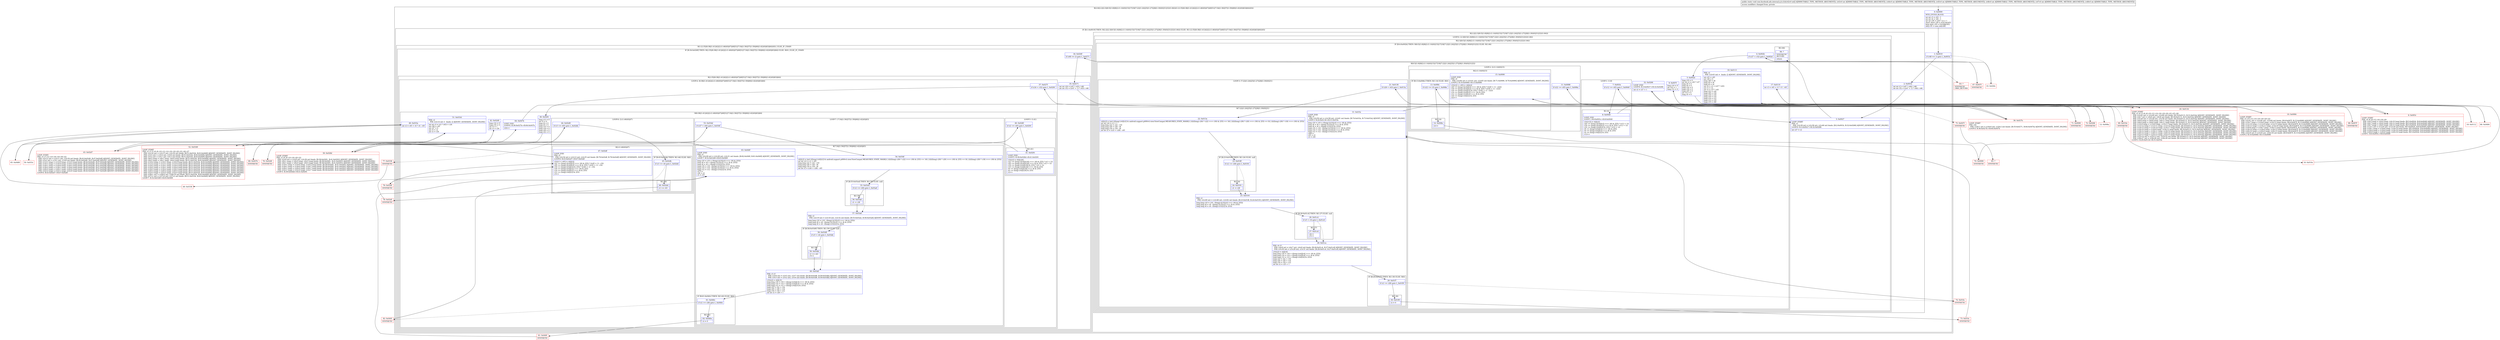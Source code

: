 digraph "CFG forcom.facebook.ads.internal.q.b.d.b([IIIIIII)V" {
subgraph cluster_Region_2024480217 {
label = "R(2:0|(2:2|(2:3|(8:5|(1:8)|9|(2:(1:14)(0)|15)|17|19|(7:22|(1:24)|25|(1:27)|28|(1:30)(0)|31)|32)(1:84)))(1:(2:35|(8:38|(1:41)|42|(2:(1:46)(0)|47)|49|51|(7:54|(1:56)|57|(1:59)|60|(1:62)(0)|63)|64))(0)))";
node [shape=record,color=blue];
Node_0 [shape=record,label="{0\:\ 0x0000|MTH_ENTER_BLOCK\l|int int r3 = r43 \- 1\lint int r4 = r44 \- 1\lint int r28 = (r45 * 2) + 1\lshort short r29 = f1415a[r45]\lbyte byte r30 = f1416b[r45]\lint[] r31 = new int[r28]\l}"];
subgraph cluster_IfRegion_1033222446 {
label = "IF [B:1:0x0019] THEN: R(2:2|(2:3|(8:5|(1:8)|9|(2:(1:14)(0)|15)|17|19|(7:22|(1:24)|25|(1:27)|28|(1:30)(0)|31)|32)(1:84))) ELSE: R(1:(2:35|(8:38|(1:41)|42|(2:(1:46)(0)|47)|49|51|(7:54|(1:56)|57|(1:59)|60|(1:62)(0)|63)|64))(0))";
node [shape=record,color=blue];
Node_1 [shape=record,label="{1\:\ 0x0019|if (r48 == 1) goto L_0x001b\l}"];
subgraph cluster_Region_1833885787 {
label = "R(2:2|(2:3|(8:5|(1:8)|9|(2:(1:14)(0)|15)|17|19|(7:22|(1:24)|25|(1:27)|28|(1:30)(0)|31)|32)(1:84)))";
node [shape=record,color=blue];
Node_2 [shape=record,label="{2\:\ 0x001b|int int r2 = (r47 * r44) \/ r46\lint int r32 = ((r47 + 1) * r44) \/ r46\l}"];
subgraph cluster_LoopRegion_1713384842 {
label = "LOOP:0: (2:3|(8:5|(1:8)|9|(2:(1:14)(0)|15)|17|19|(7:22|(1:24)|25|(1:27)|28|(1:30)(0)|31)|32)(1:84))";
node [shape=record,color=blue];
subgraph cluster_Region_838289213 {
label = "R(2:3|(8:5|(1:8)|9|(2:(1:14)(0)|15)|17|19|(7:22|(1:24)|25|(1:27)|28|(1:30)(0)|31)|32)(1:84))";
node [shape=record,color=blue];
Node_3 [shape=record,label="{3\:\ 0x0027|LOOP_START\lPHI: r2 \l  PHI: (r2v39 int) = (r2v38 int), (r2v46 int) binds: [B:2:0x001b, B:32:0x0266] A[DONT_GENERATE, DONT_INLINE]\lLOOP:0: B:3:0x0027\-\>B:32:0x0266\l|int r27 = r2\l}"];
subgraph cluster_IfRegion_1022441219 {
label = "IF [B:4:0x002b] THEN: R(8:5|(1:8)|9|(2:(1:14)(0)|15)|17|19|(7:22|(1:24)|25|(1:27)|28|(1:30)(0)|31)|32) ELSE: R(1:84)";
node [shape=record,color=blue];
Node_4 [shape=record,label="{4\:\ 0x002b|if (r27 \< r32) goto L_0x002d\l}"];
subgraph cluster_Region_173569443 {
label = "R(8:5|(1:8)|9|(2:(1:14)(0)|15)|17|19|(7:22|(1:24)|25|(1:27)|28|(1:30)(0)|31)|32)";
node [shape=record,color=blue];
Node_5 [shape=record,label="{5\:\ 0x002d|long r10 = 0\lint int r2 = r43 * r27\llong r6 = 0\llong r8 = 0\llong r16 = 0\llong r18 = 0\llong r20 = 0\lint r12 = 0\llong r4 = 0\l}"];
subgraph cluster_LoopRegion_1497278287 {
label = "LOOP:1: (1:8)";
node [shape=record,color=blue];
Node_7 [shape=record,label="{7\:\ 0x003e|if (r12 \<= r45) goto L_0x0040\l}"];
subgraph cluster_Region_1865265287 {
label = "R(1:8)";
node [shape=record,color=blue];
Node_8 [shape=record,label="{8\:\ 0x0040|LOOP_END\lLOOP:1: B:6:0x003c\-\>B:8:0x0040\l|r31[r12] = r42[r2]\lr20 += (long) (((r42[r2] \>\>\> 16) & 255) * (r12 + 1))\lr18 += (long) (((r42[r2] \>\>\> 8) & 255) * (r12 + 1))\lr16 += (long) ((r42[r2] & 255) * (r12 + 1))\lr8 += (long) ((r42[r2] \>\>\> 16) & 255)\lr6 += (long) ((r42[r2] \>\>\> 8) & 255)\lr4 += (long) (r42[r2] & 255)\lr12++\l}"];
}
}
Node_9 [shape=record,label="{9\:\ 0x007f|long r14 = 0\lint r22 = 1\llong r12 = 0\l}"];
subgraph cluster_LoopRegion_1392233978 {
label = "LOOP:2: (2:(1:14)(0)|15)";
node [shape=record,color=blue];
Node_11 [shape=record,label="{11\:\ 0x0088|if (r22 \<= r45) goto L_0x008a\l}"];
subgraph cluster_Region_1287703245 {
label = "R(2:(1:14)(0)|15)";
node [shape=record,color=blue];
subgraph cluster_IfRegion_1021396709 {
label = "IF [B:13:0x008c] THEN: R(1:14) ELSE: R(0)";
node [shape=record,color=blue];
Node_13 [shape=record,label="{13\:\ 0x008c|if (r22 \<= r3) goto L_0x008e\l}"];
subgraph cluster_Region_1130945345 {
label = "R(1:14)";
node [shape=record,color=blue];
Node_14 [shape=record,label="{14\:\ 0x008e|r2++\l}"];
}
subgraph cluster_Region_1134503915 {
label = "R(0)";
node [shape=record,color=blue];
}
}
Node_15 [shape=record,label="{15\:\ 0x0090|LOOP_END\lPHI: r2 \l  PHI: (r2v64 int) = (r2v41 int), (r2v65 int) binds: [B:71:0x0090, B:70:0x0090] A[DONT_GENERATE, DONT_INLINE]\lLOOP:2: B:10:0x0084\-\>B:15:0x0090\l|r31[r22 + r45] = r42[r2]\lr20 += (long) (((r42[r2] \>\>\> 16) & 255) * ((r45 + 1) \- r22))\lr18 += (long) (((r42[r2] \>\>\> 8) & 255) * ((r45 + 1) \- r22))\lr16 += (long) ((r42[r2] & 255) * ((r45 + 1) \- r22))\lr14 += (long) ((r42[r2] \>\>\> 16) & 255)\lr12 += (long) ((r42[r2] \>\>\> 8) & 255)\lr10 += (long) (r42[r2] & 255)\lr22++\l}"];
}
}
Node_17 [shape=record,label="{17\:\ 0x0110|int r2 = r45 \> r3 ? r3 : r45\l}"];
Node_19 [shape=record,label="{19\:\ 0x0113|PHI: r2 \l  PHI: (r2v43 int) =  binds: [] A[DONT_GENERATE, DONT_INLINE]\l|int r25 = r45\lint r26 = 0\llong r40 = r8\llong r8 = r6\llong r6 = r4\lint r4 = r2 + (r27 * r43)\lint r5 = r2\lint r2 = r27 * r43\llong r22 = r20\llong r20 = r18\llong r18 = r16\llong r16 = r14\llong r14 = r12\llong r12 = r10\llong r10 = r40\l}"];
subgraph cluster_LoopRegion_1736941961 {
label = "LOOP:3: (7:22|(1:24)|25|(1:27)|28|(1:30)(0)|31)";
node [shape=record,color=blue];
Node_21 [shape=record,label="{21\:\ 0x0138|if (r26 \< r43) goto L_0x013a\l}"];
subgraph cluster_Region_2120783126 {
label = "R(7:22|(1:24)|25|(1:27)|28|(1:30)(0)|31)";
node [shape=record,color=blue];
Node_22 [shape=record,label="{22\:\ 0x013a|r42[r2] = (int) (((long) (r42[r2] & android.support.p000v4.view.ViewCompat.MEASURED_STATE_MASK)) \| ((((((long) r29) * r22) \>\>\> r30) & 255) \<\< 16) \| ((((((long) r29) * r20) \>\>\> r30) & 255) \<\< 8) \| (((((long) r29) * r18) \>\>\> r30) & 255))\lint int r24 = r2 + 1\llong long r22 = r22 \- r10\llong long r20 = r20 \- r8\llong long r18 = r18 \- r6\lint int r2 = (r25 + r28) \- r45\l}"];
subgraph cluster_IfRegion_1203801434 {
label = "IF [B:23:0x018f] THEN: R(1:24) ELSE: null";
node [shape=record,color=blue];
Node_23 [shape=record,label="{23\:\ 0x018f|if (r2 \>= r28) goto L_0x0191\l}"];
subgraph cluster_Region_1296794786 {
label = "R(1:24)";
node [shape=record,color=blue];
Node_24 [shape=record,label="{24\:\ 0x0191|r2 \-= r28\l}"];
}
}
Node_25 [shape=record,label="{25\:\ 0x0193|PHI: r2 \l  PHI: (r2v49 int) = (r2v48 int), (r2v62 int) binds: [B:23:0x018f, B:24:0x0191] A[DONT_GENERATE, DONT_INLINE]\l|long long r10 = r10 \- ((long) ((r31[r2] \>\>\> 16) & 255))\llong long r8 = r8 \- ((long) ((r31[r2] \>\>\> 8) & 255))\llong long r6 = r6 \- ((long) (r31[r2] & 255))\l}"];
subgraph cluster_IfRegion_335817867 {
label = "IF [B:26:0x01c4] THEN: R(1:27) ELSE: null";
node [shape=record,color=blue];
Node_26 [shape=record,label="{26\:\ 0x01c4|if (r5 \< r3) goto L_0x01c6\l}"];
subgraph cluster_Region_1647365355 {
label = "R(1:27)";
node [shape=record,color=blue];
Node_27 [shape=record,label="{27\:\ 0x01c6|r4++\lr5++\l}"];
}
}
Node_28 [shape=record,label="{28\:\ 0x01ca|PHI: r4 r5 \l  PHI: (r4v8 int) = (r4v7 int), (r4v9 int) binds: [B:26:0x01c4, B:27:0x01c6] A[DONT_GENERATE, DONT_INLINE]\l  PHI: (r5v30 int) = (r5v29 int), (r5v31 int) binds: [B:26:0x01c4, B:27:0x01c6] A[DONT_GENERATE, DONT_INLINE]\l|r31[r2] = r42[r4]\llong long r16 = r16 + ((long) ((r42[r4] \>\>\> 16) & 255))\llong long r14 = r14 + ((long) ((r42[r4] \>\>\> 8) & 255))\llong long r12 = r12 + ((long) (r42[r4] & 255))\llong r22 = r22 + r16\llong r20 = r20 + r14\llong r18 = r18 + r12\lint int r2 = r25 + 1\l}"];
subgraph cluster_IfRegion_1788157053 {
label = "IF [B:29:0x01f7] THEN: R(1:30) ELSE: R(0)";
node [shape=record,color=blue];
Node_29 [shape=record,label="{29\:\ 0x01f7|if (r2 \>= r28) goto L_0x01f9\l}"];
subgraph cluster_Region_1318591293 {
label = "R(1:30)";
node [shape=record,color=blue];
Node_30 [shape=record,label="{30\:\ 0x01f9|r2 = 0\l}"];
}
subgraph cluster_Region_2066618935 {
label = "R(0)";
node [shape=record,color=blue];
}
}
Node_31 [shape=record,label="{31\:\ 0x01fa|LOOP_END\lPHI: r2 \l  PHI: (r2v59 int) = (r2v58 int), (r2v61 int) binds: [B:74:0x01fa, B:73:0x01fa] A[DONT_GENERATE, DONT_INLINE]\lLOOP:3: B:20:0x0134\-\>B:31:0x01fa\l|long r10 = r10 + ((long) ((r31[r2] \>\>\> 16) & 255))\llong r8 = r8 + ((long) ((r31[r2] \>\>\> 8) & 255))\llong r6 = r6 + ((long) (r31[r2] & 255))\llong r16 = r16 \- ((long) ((r31[r2] \>\>\> 16) & 255))\llong r14 = r14 \- ((long) ((r31[r2] \>\>\> 8) & 255))\llong r12 = r12 \- ((long) (r31[r2] & 255))\lr26++\lr25 = r2\lr2 = r24\l}"];
}
}
Node_32 [shape=record,label="{32\:\ 0x0266|LOOP_END\lLOOP:0: B:3:0x0027\-\>B:32:0x0266\l|int r2 = r27 + 1\l}"];
}
subgraph cluster_Region_1810010293 {
label = "R(1:84)";
node [shape=record,color=blue];
Node_84 [shape=record,label="{84\:\ ?|SYNTHETIC\lRETURN\l|return\l}"];
}
}
}
}
}
subgraph cluster_Region_214543422 {
label = "R(1:(2:35|(8:38|(1:41)|42|(2:(1:46)(0)|47)|49|51|(7:54|(1:56)|57|(1:59)|60|(1:62)(0)|63)|64))(0)) | ELSE_IF_CHAIN\l";
node [shape=record,color=blue];
subgraph cluster_IfRegion_919826995 {
label = "IF [B:34:0x026f] THEN: R(2:35|(8:38|(1:41)|42|(2:(1:46)(0)|47)|49|51|(7:54|(1:56)|57|(1:59)|60|(1:62)(0)|63)|64)) ELSE: R(0) | ELSE_IF_CHAIN\l";
node [shape=record,color=blue];
Node_34 [shape=record,label="{34\:\ 0x026f|if (r48 == 2) goto L_0x0271\l}"];
subgraph cluster_Region_674195265 {
label = "R(2:35|(8:38|(1:41)|42|(2:(1:46)(0)|47)|49|51|(7:54|(1:56)|57|(1:59)|60|(1:62)(0)|63)|64))";
node [shape=record,color=blue];
Node_35 [shape=record,label="{35\:\ 0x0271|int int r24 = (r47 * r43) \/ r46\lint int r32 = ((r47 + 1) * r43) \/ r46\l}"];
subgraph cluster_LoopRegion_1660114475 {
label = "LOOP:4: (8:38|(1:41)|42|(2:(1:46)(0)|47)|49|51|(7:54|(1:56)|57|(1:59)|60|(1:62)(0)|63)|64)";
node [shape=record,color=blue];
Node_37 [shape=record,label="{37\:\ 0x027f|if (r24 \< r32) goto L_0x0281\l}"];
subgraph cluster_Region_33619968 {
label = "R(8:38|(1:41)|42|(2:(1:46)(0)|47)|49|51|(7:54|(1:56)|57|(1:59)|60|(1:62)(0)|63)|64)";
node [shape=record,color=blue];
Node_38 [shape=record,label="{38\:\ 0x0281|long r12 = 0\lint r2 = 0\llong r6 = 0\llong r8 = 0\llong r10 = 0\llong r18 = 0\llong r20 = 0\llong r22 = 0\l}"];
subgraph cluster_LoopRegion_292933344 {
label = "LOOP:5: (1:41)";
node [shape=record,color=blue];
Node_40 [shape=record,label="{40\:\ 0x028f|if (r2 \<= r45) goto L_0x0291\l}"];
subgraph cluster_Region_25051508 {
label = "R(1:41)";
node [shape=record,color=blue];
Node_41 [shape=record,label="{41\:\ 0x0291|LOOP_END\lLOOP:5: B:39:0x028d\-\>B:41:0x0291\l|r31[r2] = r42[r24]\lr22 += (long) (((r42[r24] \>\>\> 16) & 255) * (r2 + 1))\lr20 += (long) (((r42[r24] \>\>\> 8) & 255) * (r2 + 1))\lr18 += (long) ((r42[r24] & 255) * (r2 + 1))\lr10 += (long) ((r42[r24] \>\>\> 16) & 255)\lr8 += (long) ((r42[r24] \>\>\> 8) & 255)\lr6 += (long) (r42[r24] & 255)\lr2++\l}"];
}
}
Node_42 [shape=record,label="{42\:\ 0x02d0|long r14 = 0\llong r16 = 0\lint r3 = 1\lint r2 = r24\l}"];
subgraph cluster_LoopRegion_434238307 {
label = "LOOP:6: (2:(1:46)(0)|47)";
node [shape=record,color=blue];
Node_44 [shape=record,label="{44\:\ 0x02d9|if (r3 \<= r45) goto L_0x02db\l}"];
subgraph cluster_Region_713311006 {
label = "R(2:(1:46)(0)|47)";
node [shape=record,color=blue];
subgraph cluster_IfRegion_878820871 {
label = "IF [B:45:0x02db] THEN: R(1:46) ELSE: R(0)";
node [shape=record,color=blue];
Node_45 [shape=record,label="{45\:\ 0x02db|if (r3 \<= r4) goto L_0x02dd\l}"];
subgraph cluster_Region_1252498033 {
label = "R(1:46)";
node [shape=record,color=blue];
Node_46 [shape=record,label="{46\:\ 0x02dd|r2 += r43\l}"];
}
subgraph cluster_Region_1034369404 {
label = "R(0)";
node [shape=record,color=blue];
}
}
Node_47 [shape=record,label="{47\:\ 0x02df|LOOP_END\lPHI: r2 \l  PHI: (r2v34 int) = (r2v12 int), (r2v35 int) binds: [B:79:0x02df, B:78:0x02df] A[DONT_GENERATE, DONT_INLINE]\lLOOP:6: B:43:0x02d7\-\>B:47:0x02df\l|r31[r3 + r45] = r42[r2]\lr22 += (long) (((r42[r2] \>\>\> 16) & 255) * ((r45 + 1) \- r3))\lr20 += (long) (((r42[r2] \>\>\> 8) & 255) * ((r45 + 1) \- r3))\lr18 += (long) ((r42[r2] & 255) * ((r45 + 1) \- r3))\lr16 += (long) ((r42[r2] \>\>\> 16) & 255)\lr14 += (long) ((r42[r2] \>\>\> 8) & 255)\lr12 += (long) (r42[r2] & 255)\lr3++\l}"];
}
}
Node_49 [shape=record,label="{49\:\ 0x033a|int r2 = r45 \> r4 ? r4 : r45\l}"];
Node_51 [shape=record,label="{51\:\ 0x033d|PHI: r2 \l  PHI: (r2v14 int) =  binds: [] A[DONT_GENERATE, DONT_INLINE]\l|int int r3 = (r2 * r43) + r24\lint r26 = r45\lint r27 = 0\lint r5 = r2\lint r2 = r24\l}"];
subgraph cluster_LoopRegion_220202349 {
label = "LOOP:7: (7:54|(1:56)|57|(1:59)|60|(1:62)(0)|63)";
node [shape=record,color=blue];
Node_53 [shape=record,label="{53\:\ 0x034d|if (r27 \< r44) goto L_0x034f\l}"];
subgraph cluster_Region_1349514268 {
label = "R(7:54|(1:56)|57|(1:59)|60|(1:62)(0)|63)";
node [shape=record,color=blue];
Node_54 [shape=record,label="{54\:\ 0x034f|r42[r2] = (int) (((long) (r42[r2] & android.support.p000v4.view.ViewCompat.MEASURED_STATE_MASK)) \| ((((((long) r29) * r22) \>\>\> r30) & 255) \<\< 16) \| ((((((long) r29) * r20) \>\>\> r30) & 255) \<\< 8) \| (((((long) r29) * r18) \>\>\> r30) & 255))\lint int r25 = r2 + r43\llong long r22 = r22 \- r10\llong long r20 = r20 \- r8\llong long r18 = r18 \- r6\lint int r2 = (r26 + r28) \- r45\l}"];
subgraph cluster_IfRegion_327551254 {
label = "IF [B:55:0x03a4] THEN: R(1:56) ELSE: null";
node [shape=record,color=blue];
Node_55 [shape=record,label="{55\:\ 0x03a4|if (r2 \>= r28) goto L_0x03a6\l}"];
subgraph cluster_Region_41546064 {
label = "R(1:56)";
node [shape=record,color=blue];
Node_56 [shape=record,label="{56\:\ 0x03a6|r2 \-= r28\l}"];
}
}
Node_57 [shape=record,label="{57\:\ 0x03a8|PHI: r2 \l  PHI: (r2v19 int) = (r2v18 int), (r2v32 int) binds: [B:55:0x03a4, B:56:0x03a6] A[DONT_GENERATE, DONT_INLINE]\l|long long r10 = r10 \- ((long) ((r31[r2] \>\>\> 16) & 255))\llong long r8 = r8 \- ((long) ((r31[r2] \>\>\> 8) & 255))\llong long r6 = r6 \- ((long) (r31[r2] & 255))\l}"];
subgraph cluster_IfRegion_1262323854 {
label = "IF [B:58:0x03d9] THEN: R(1:59) ELSE: null";
node [shape=record,color=blue];
Node_58 [shape=record,label="{58\:\ 0x03d9|if (r5 \< r4) goto L_0x03db\l}"];
subgraph cluster_Region_840814336 {
label = "R(1:59)";
node [shape=record,color=blue];
Node_59 [shape=record,label="{59\:\ 0x03db|r3 += r43\lr5++\l}"];
}
}
Node_60 [shape=record,label="{60\:\ 0x03df|PHI: r3 r5 \l  PHI: (r3v6 int) = (r3v5 int), (r3v7 int) binds: [B:58:0x03d9, B:59:0x03db] A[DONT_GENERATE, DONT_INLINE]\l  PHI: (r5v3 int) = (r5v2 int), (r5v4 int) binds: [B:58:0x03d9, B:59:0x03db] A[DONT_GENERATE, DONT_INLINE]\l|r31[r2] = r42[r3]\llong long r16 = r16 + ((long) ((r42[r3] \>\>\> 16) & 255))\llong long r14 = r14 + ((long) ((r42[r3] \>\>\> 8) & 255))\llong long r12 = r12 + ((long) (r42[r3] & 255))\llong r22 = r22 + r16\llong r20 = r20 + r14\llong r18 = r18 + r12\lint int r2 = r26 + 1\l}"];
subgraph cluster_IfRegion_1087202198 {
label = "IF [B:61:0x040c] THEN: R(1:62) ELSE: R(0)";
node [shape=record,color=blue];
Node_61 [shape=record,label="{61\:\ 0x040c|if (r2 \>= r28) goto L_0x040e\l}"];
subgraph cluster_Region_466392385 {
label = "R(1:62)";
node [shape=record,color=blue];
Node_62 [shape=record,label="{62\:\ 0x040e|r2 = 0\l}"];
}
subgraph cluster_Region_1119838533 {
label = "R(0)";
node [shape=record,color=blue];
}
}
Node_63 [shape=record,label="{63\:\ 0x040f|LOOP_END\lPHI: r2 \l  PHI: (r2v29 int) = (r2v28 int), (r2v31 int) binds: [B:82:0x040f, B:81:0x040f] A[DONT_GENERATE, DONT_INLINE]\lLOOP:7: B:52:0x0349\-\>B:63:0x040f\l|long r10 = r10 + ((long) ((r31[r2] \>\>\> 16) & 255))\llong r8 = r8 + ((long) ((r31[r2] \>\>\> 8) & 255))\llong r6 = r6 + ((long) (r31[r2] & 255))\llong r16 = r16 \- ((long) ((r31[r2] \>\>\> 16) & 255))\llong r14 = r14 \- ((long) ((r31[r2] \>\>\> 8) & 255))\llong r12 = r12 \- ((long) (r31[r2] & 255))\lr27++\lr26 = r2\lr2 = r25\l}"];
}
}
Node_64 [shape=record,label="{64\:\ 0x047b|LOOP_END\lLOOP:4: B:36:0x027b\-\>B:64:0x047b\l|r24++\l}"];
}
}
}
subgraph cluster_Region_56008048 {
label = "R(0)";
node [shape=record,color=blue];
}
}
}
}
}
Node_6 [shape=record,color=red,label="{6\:\ 0x003c|LOOP_START\lPHI: r4 r6 r8 r12 r16 r18 r20 \l  PHI: (r4v5 long) = (r4v4 long), (r4v10 long) binds: [B:5:0x002d, B:8:0x0040] A[DONT_GENERATE, DONT_INLINE]\l  PHI: (r6v7 long) = (r6v6 long), (r6v12 long) binds: [B:5:0x002d, B:8:0x0040] A[DONT_GENERATE, DONT_INLINE]\l  PHI: (r8v7 long) = (r8v6 long), (r8v12 long) binds: [B:5:0x002d, B:8:0x0040] A[DONT_GENERATE, DONT_INLINE]\l  PHI: (r12v7 int) = (r12v6 int), (r12v16 int) binds: [B:5:0x002d, B:8:0x0040] A[DONT_GENERATE, DONT_INLINE]\l  PHI: (r16v7 long) = (r16v6 long), (r16v14 long) binds: [B:5:0x002d, B:8:0x0040] A[DONT_GENERATE, DONT_INLINE]\l  PHI: (r18v9 long) = (r18v8 long), (r18v16 long) binds: [B:5:0x002d, B:8:0x0040] A[DONT_GENERATE, DONT_INLINE]\l  PHI: (r20v9 long) = (r20v8 long), (r20v16 long) binds: [B:5:0x002d, B:8:0x0040] A[DONT_GENERATE, DONT_INLINE]\lLOOP:1: B:6:0x003c\-\>B:8:0x0040\l}"];
Node_10 [shape=record,color=red,label="{10\:\ 0x0084|LOOP_START\lPHI: r2 r10 r12 r14 r16 r18 r20 r22 \l  PHI: (r2v41 int) = (r2v40 int), (r2v64 int) binds: [B:9:0x007f, B:15:0x0090] A[DONT_GENERATE, DONT_INLINE]\l  PHI: (r10v7 long) = (r10v6 long), (r10v12 long) binds: [B:9:0x007f, B:15:0x0090] A[DONT_GENERATE, DONT_INLINE]\l  PHI: (r12v10 long) = (r12v9 long), (r12v15 long) binds: [B:9:0x007f, B:15:0x0090] A[DONT_GENERATE, DONT_INLINE]\l  PHI: (r14v13 long) = (r14v12 long), (r14v18 long) binds: [B:9:0x007f, B:15:0x0090] A[DONT_GENERATE, DONT_INLINE]\l  PHI: (r16v8 long) = (r16v7 long), (r16v13 long) binds: [B:9:0x007f, B:15:0x0090] A[DONT_GENERATE, DONT_INLINE]\l  PHI: (r18v10 long) = (r18v9 long), (r18v15 long) binds: [B:9:0x007f, B:15:0x0090] A[DONT_GENERATE, DONT_INLINE]\l  PHI: (r20v10 long) = (r20v9 long), (r20v15 long) binds: [B:9:0x007f, B:15:0x0090] A[DONT_GENERATE, DONT_INLINE]\l  PHI: (r22v9 int) = (r22v8 int), (r22v16 int) binds: [B:9:0x007f, B:15:0x0090] A[DONT_GENERATE, DONT_INLINE]\lLOOP:2: B:10:0x0084\-\>B:15:0x0090\l}"];
Node_12 [shape=record,color=red,label="{12\:\ 0x008a}"];
Node_16 [shape=record,color=red,label="{16\:\ 0x010e}"];
Node_18 [shape=record,color=red,label="{18\:\ 0x0112}"];
Node_20 [shape=record,color=red,label="{20\:\ 0x0134|LOOP_START\lPHI: r2 r4 r5 r6 r8 r10 r12 r14 r16 r18 r20 r22 r25 r26 \l  PHI: (r2v45 int) = (r2v44 int), (r2v60 int) binds: [B:19:0x0113, B:31:0x01fa] A[DONT_GENERATE, DONT_INLINE]\l  PHI: (r4v7 int) = (r4v6 int), (r4v8 int) binds: [B:19:0x0113, B:31:0x01fa] A[DONT_GENERATE, DONT_INLINE]\l  PHI: (r5v29 int) = (r5v28 int), (r5v30 int) binds: [B:19:0x0113, B:31:0x01fa] A[DONT_GENERATE, DONT_INLINE]\l  PHI: (r6v9 long) = (r6v8 long), (r6v11 long) binds: [B:19:0x0113, B:31:0x01fa] A[DONT_GENERATE, DONT_INLINE]\l  PHI: (r8v9 long) = (r8v8 long), (r8v11 long) binds: [B:19:0x0113, B:31:0x01fa] A[DONT_GENERATE, DONT_INLINE]\l  PHI: (r10v9 long) = (r10v8 long), (r10v11 long) binds: [B:19:0x0113, B:31:0x01fa] A[DONT_GENERATE, DONT_INLINE]\l  PHI: (r12v12 long) = (r12v11 long), (r12v14 long) binds: [B:19:0x0113, B:31:0x01fa] A[DONT_GENERATE, DONT_INLINE]\l  PHI: (r14v15 long) = (r14v14 long), (r14v17 long) binds: [B:19:0x0113, B:31:0x01fa] A[DONT_GENERATE, DONT_INLINE]\l  PHI: (r16v10 long) = (r16v9 long), (r16v12 long) binds: [B:19:0x0113, B:31:0x01fa] A[DONT_GENERATE, DONT_INLINE]\l  PHI: (r18v12 long) = (r18v11 long), (r18v14 long) binds: [B:19:0x0113, B:31:0x01fa] A[DONT_GENERATE, DONT_INLINE]\l  PHI: (r20v12 long) = (r20v11 long), (r20v14 long) binds: [B:19:0x0113, B:31:0x01fa] A[DONT_GENERATE, DONT_INLINE]\l  PHI: (r22v13 long) = (r22v12 long), (r22v15 long) binds: [B:19:0x0113, B:31:0x01fa] A[DONT_GENERATE, DONT_INLINE]\l  PHI: (r25v14 int) = (r25v13 int), (r25v32 int) binds: [B:19:0x0113, B:31:0x01fa] A[DONT_GENERATE, DONT_INLINE]\l  PHI: (r26v27 int) = (r26v26 int), (r26v28 int) binds: [B:19:0x0113, B:31:0x01fa] A[DONT_GENERATE, DONT_INLINE]\lLOOP:3: B:20:0x0134\-\>B:31:0x01fa\l}"];
Node_33 [shape=record,color=red,label="{33\:\ 0x026c}"];
Node_36 [shape=record,color=red,label="{36\:\ 0x027b|LOOP_START\lPHI: r24 \l  PHI: (r24v1 int) = (r24v0 int), (r24v2 int) binds: [B:35:0x0271, B:64:0x047b] A[DONT_GENERATE, DONT_INLINE]\lLOOP:4: B:36:0x027b\-\>B:64:0x047b\l}"];
Node_39 [shape=record,color=red,label="{39\:\ 0x028d|LOOP_START\lPHI: r2 r6 r8 r10 r18 r20 r22 \l  PHI: (r2v9 int) = (r2v8 int), (r2v36 int) binds: [B:38:0x0281, B:41:0x0291] A[DONT_GENERATE, DONT_INLINE]\l  PHI: (r6v1 long) = (r6v0 long), (r6v5 long) binds: [B:38:0x0281, B:41:0x0291] A[DONT_GENERATE, DONT_INLINE]\l  PHI: (r8v1 long) = (r8v0 long), (r8v5 long) binds: [B:38:0x0281, B:41:0x0291] A[DONT_GENERATE, DONT_INLINE]\l  PHI: (r10v1 long) = (r10v0 long), (r10v5 long) binds: [B:38:0x0281, B:41:0x0291] A[DONT_GENERATE, DONT_INLINE]\l  PHI: (r18v1 long) = (r18v0 long), (r18v7 long) binds: [B:38:0x0281, B:41:0x0291] A[DONT_GENERATE, DONT_INLINE]\l  PHI: (r20v1 long) = (r20v0 long), (r20v7 long) binds: [B:38:0x0281, B:41:0x0291] A[DONT_GENERATE, DONT_INLINE]\l  PHI: (r22v1 long) = (r22v0 long), (r22v7 long) binds: [B:38:0x0281, B:41:0x0291] A[DONT_GENERATE, DONT_INLINE]\lLOOP:5: B:39:0x028d\-\>B:41:0x0291\l}"];
Node_43 [shape=record,color=red,label="{43\:\ 0x02d7|LOOP_START\lPHI: r2 r3 r12 r14 r16 r18 r20 r22 \l  PHI: (r2v12 int) = (r2v11 int), (r2v34 int) binds: [B:42:0x02d0, B:47:0x02df] A[DONT_GENERATE, DONT_INLINE]\l  PHI: (r3v2 int) = (r3v1 int), (r3v8 int) binds: [B:42:0x02d0, B:47:0x02df] A[DONT_GENERATE, DONT_INLINE]\l  PHI: (r12v1 long) = (r12v0 long), (r12v5 long) binds: [B:42:0x02d0, B:47:0x02df] A[DONT_GENERATE, DONT_INLINE]\l  PHI: (r14v1 long) = (r14v0 long), (r14v5 long) binds: [B:42:0x02d0, B:47:0x02df] A[DONT_GENERATE, DONT_INLINE]\l  PHI: (r16v1 long) = (r16v0 long), (r16v5 long) binds: [B:42:0x02d0, B:47:0x02df] A[DONT_GENERATE, DONT_INLINE]\l  PHI: (r18v2 long) = (r18v1 long), (r18v6 long) binds: [B:42:0x02d0, B:47:0x02df] A[DONT_GENERATE, DONT_INLINE]\l  PHI: (r20v2 long) = (r20v1 long), (r20v6 long) binds: [B:42:0x02d0, B:47:0x02df] A[DONT_GENERATE, DONT_INLINE]\l  PHI: (r22v2 long) = (r22v1 long), (r22v6 long) binds: [B:42:0x02d0, B:47:0x02df] A[DONT_GENERATE, DONT_INLINE]\lLOOP:6: B:43:0x02d7\-\>B:47:0x02df\l}"];
Node_48 [shape=record,color=red,label="{48\:\ 0x0338}"];
Node_50 [shape=record,color=red,label="{50\:\ 0x033c}"];
Node_52 [shape=record,color=red,label="{52\:\ 0x0349|LOOP_START\lPHI: r2 r3 r5 r6 r8 r10 r12 r14 r16 r18 r20 r22 r26 r27 \l  PHI: (r2v16 int) = (r2v15 int), (r2v30 int) binds: [B:51:0x033d, B:63:0x040f] A[DONT_GENERATE, DONT_INLINE]\l  PHI: (r3v5 int) = (r3v4 int), (r3v6 int) binds: [B:51:0x033d, B:63:0x040f] A[DONT_GENERATE, DONT_INLINE]\l  PHI: (r5v2 int) = (r5v1 int), (r5v3 int) binds: [B:51:0x033d, B:63:0x040f] A[DONT_GENERATE, DONT_INLINE]\l  PHI: (r6v2 long) = (r6v1 long), (r6v4 long) binds: [B:51:0x033d, B:63:0x040f] A[DONT_GENERATE, DONT_INLINE]\l  PHI: (r8v2 long) = (r8v1 long), (r8v4 long) binds: [B:51:0x033d, B:63:0x040f] A[DONT_GENERATE, DONT_INLINE]\l  PHI: (r10v2 long) = (r10v1 long), (r10v4 long) binds: [B:51:0x033d, B:63:0x040f] A[DONT_GENERATE, DONT_INLINE]\l  PHI: (r12v2 long) = (r12v1 long), (r12v4 long) binds: [B:51:0x033d, B:63:0x040f] A[DONT_GENERATE, DONT_INLINE]\l  PHI: (r14v2 long) = (r14v1 long), (r14v4 long) binds: [B:51:0x033d, B:63:0x040f] A[DONT_GENERATE, DONT_INLINE]\l  PHI: (r16v2 long) = (r16v1 long), (r16v4 long) binds: [B:51:0x033d, B:63:0x040f] A[DONT_GENERATE, DONT_INLINE]\l  PHI: (r18v3 long) = (r18v2 long), (r18v5 long) binds: [B:51:0x033d, B:63:0x040f] A[DONT_GENERATE, DONT_INLINE]\l  PHI: (r20v3 long) = (r20v2 long), (r20v5 long) binds: [B:51:0x033d, B:63:0x040f] A[DONT_GENERATE, DONT_INLINE]\l  PHI: (r22v3 long) = (r22v2 long), (r22v5 long) binds: [B:51:0x033d, B:63:0x040f] A[DONT_GENERATE, DONT_INLINE]\l  PHI: (r26v1 int) = (r26v0 int), (r26v19 int) binds: [B:51:0x033d, B:63:0x040f] A[DONT_GENERATE, DONT_INLINE]\l  PHI: (r27v1 int) = (r27v0 int), (r27v2 int) binds: [B:51:0x033d, B:63:0x040f] A[DONT_GENERATE, DONT_INLINE]\lLOOP:7: B:52:0x0349\-\>B:63:0x040f\l}"];
Node_65 [shape=record,color=red,label="{65\:\ 0x0480}"];
Node_66 [shape=record,color=red,label="{66\:\ 0x0484}"];
Node_67 [shape=record,color=red,label="{67\:\ 0x047f|SYNTHETIC\l}"];
Node_68 [shape=record,color=red,label="{68\:\ 0x007f|SYNTHETIC\l}"];
Node_69 [shape=record,color=red,label="{69\:\ 0x010e|SYNTHETIC\l}"];
Node_70 [shape=record,color=red,label="{70\:\ 0x0090|SYNTHETIC\l}"];
Node_71 [shape=record,color=red,label="{71\:\ 0x0090|SYNTHETIC\l}"];
Node_72 [shape=record,color=red,label="{72\:\ 0x0266|SYNTHETIC\l}"];
Node_73 [shape=record,color=red,label="{73\:\ 0x01fa|SYNTHETIC\l}"];
Node_74 [shape=record,color=red,label="{74\:\ 0x01fa|SYNTHETIC\l}"];
Node_75 [shape=record,color=red,label="{75\:\ 0x047f|SYNTHETIC\l}"];
Node_76 [shape=record,color=red,label="{76\:\ 0x02d0|SYNTHETIC\l}"];
Node_77 [shape=record,color=red,label="{77\:\ 0x0338|SYNTHETIC\l}"];
Node_78 [shape=record,color=red,label="{78\:\ 0x02df|SYNTHETIC\l}"];
Node_79 [shape=record,color=red,label="{79\:\ 0x02df|SYNTHETIC\l}"];
Node_80 [shape=record,color=red,label="{80\:\ 0x047b|SYNTHETIC\l}"];
Node_81 [shape=record,color=red,label="{81\:\ 0x040f|SYNTHETIC\l}"];
Node_82 [shape=record,color=red,label="{82\:\ 0x040f|SYNTHETIC\l}"];
Node_83 [shape=record,color=red,label="{83\:\ ?|SYNTHETIC\lORIG_RETURN\l}"];
Node_85 [shape=record,color=red,label="{85\:\ ?|SYNTHETIC\l}"];
MethodNode[shape=record,label="{public static void com.facebook.ads.internal.q.b.d.b((r42v0 int[] A[IMMUTABLE_TYPE, METHOD_ARGUMENT]), (r43v0 int A[IMMUTABLE_TYPE, METHOD_ARGUMENT]), (r44v0 int A[IMMUTABLE_TYPE, METHOD_ARGUMENT]), (r45v0 int A[IMMUTABLE_TYPE, METHOD_ARGUMENT]), (r46v0 int A[IMMUTABLE_TYPE, METHOD_ARGUMENT]), (r47v0 int A[IMMUTABLE_TYPE, METHOD_ARGUMENT]), (r48v0 int A[IMMUTABLE_TYPE, METHOD_ARGUMENT]))  | access modifiers changed from: private\l}"];
MethodNode -> Node_0;
Node_0 -> Node_1;
Node_1 -> Node_2;
Node_1 -> Node_33[style=dashed];
Node_2 -> Node_3;
Node_3 -> Node_4;
Node_4 -> Node_5;
Node_4 -> Node_67[style=dashed];
Node_5 -> Node_6;
Node_7 -> Node_8;
Node_7 -> Node_68[style=dashed];
Node_8 -> Node_6;
Node_9 -> Node_10;
Node_11 -> Node_12;
Node_11 -> Node_69[style=dashed];
Node_13 -> Node_14;
Node_13 -> Node_71[style=dashed];
Node_14 -> Node_70;
Node_15 -> Node_10;
Node_17 -> Node_18;
Node_17 -> Node_66;
Node_19 -> Node_20;
Node_21 -> Node_22;
Node_21 -> Node_72[style=dashed];
Node_22 -> Node_23;
Node_23 -> Node_24;
Node_23 -> Node_25[style=dashed];
Node_24 -> Node_25;
Node_25 -> Node_26;
Node_26 -> Node_27;
Node_26 -> Node_28[style=dashed];
Node_27 -> Node_28;
Node_28 -> Node_29;
Node_29 -> Node_30;
Node_29 -> Node_74[style=dashed];
Node_30 -> Node_73;
Node_31 -> Node_20;
Node_32 -> Node_3;
Node_34 -> Node_35;
Node_34 -> Node_83[style=dashed];
Node_35 -> Node_36;
Node_37 -> Node_38;
Node_37 -> Node_75[style=dashed];
Node_38 -> Node_39;
Node_40 -> Node_41;
Node_40 -> Node_76[style=dashed];
Node_41 -> Node_39;
Node_42 -> Node_43;
Node_44 -> Node_45;
Node_44 -> Node_77[style=dashed];
Node_45 -> Node_46;
Node_45 -> Node_79[style=dashed];
Node_46 -> Node_78;
Node_47 -> Node_43;
Node_49 -> Node_50;
Node_49 -> Node_65;
Node_51 -> Node_52;
Node_53 -> Node_54;
Node_53 -> Node_80[style=dashed];
Node_54 -> Node_55;
Node_55 -> Node_56;
Node_55 -> Node_57[style=dashed];
Node_56 -> Node_57;
Node_57 -> Node_58;
Node_58 -> Node_59;
Node_58 -> Node_60[style=dashed];
Node_59 -> Node_60;
Node_60 -> Node_61;
Node_61 -> Node_62;
Node_61 -> Node_82[style=dashed];
Node_62 -> Node_81;
Node_63 -> Node_52;
Node_64 -> Node_36;
Node_6 -> Node_7;
Node_10 -> Node_11;
Node_12 -> Node_13;
Node_16 -> Node_17;
Node_18 -> Node_19;
Node_20 -> Node_21;
Node_33 -> Node_34;
Node_36 -> Node_37;
Node_39 -> Node_40;
Node_43 -> Node_44;
Node_48 -> Node_49;
Node_50 -> Node_51;
Node_52 -> Node_53;
Node_65 -> Node_51;
Node_66 -> Node_19;
Node_67 -> Node_84;
Node_68 -> Node_9;
Node_69 -> Node_16;
Node_70 -> Node_15;
Node_71 -> Node_15;
Node_72 -> Node_32;
Node_73 -> Node_31;
Node_74 -> Node_31;
Node_75 -> Node_85;
Node_76 -> Node_42;
Node_77 -> Node_48;
Node_78 -> Node_47;
Node_79 -> Node_47;
Node_80 -> Node_64;
Node_81 -> Node_63;
Node_82 -> Node_63;
}

